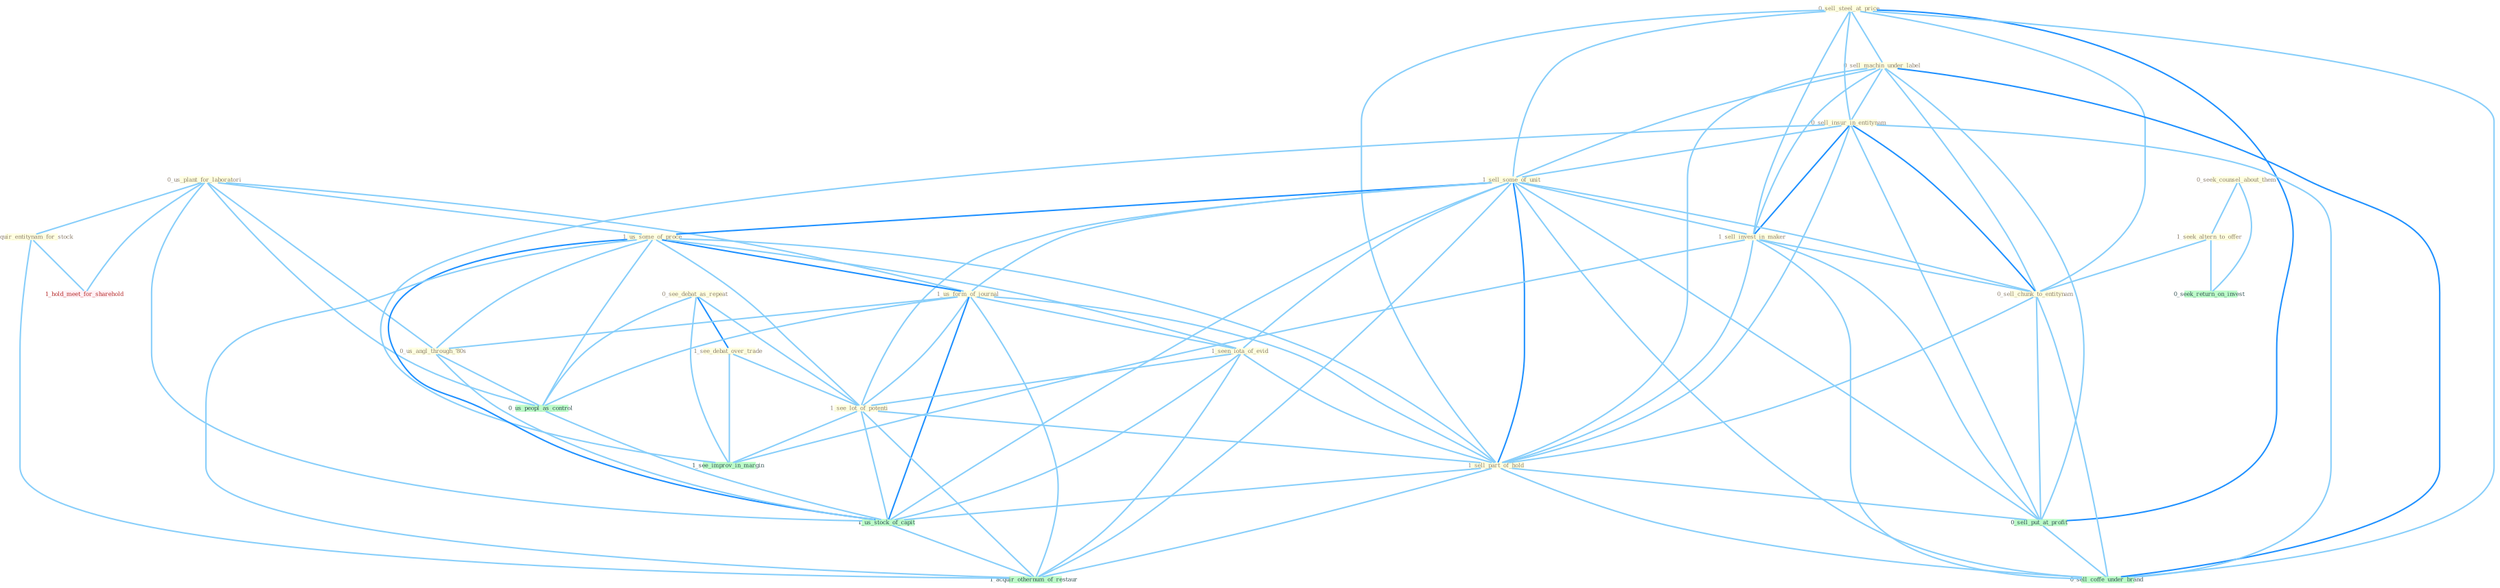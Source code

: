 Graph G{ 
    node
    [shape=polygon,style=filled,width=.5,height=.06,color="#BDFCC9",fixedsize=true,fontsize=4,
    fontcolor="#2f4f4f"];
    {node
    [color="#ffffe0", fontcolor="#8b7d6b"] "0_us_plant_for_laboratori " "0_sell_steel_at_price " "0_seek_counsel_about_them " "0_sell_machin_under_label " "0_sell_insur_in_entitynam " "1_sell_some_of_unit " "0_acquir_entitynam_for_stock " "0_see_debat_as_repeat " "1_us_some_of_proce " "1_see_debat_over_trade " "1_seek_altern_to_offer " "1_us_form_of_journal " "1_seen_iota_of_evid " "1_see_lot_of_potenti " "1_sell_invest_in_maker " "0_us_angl_through_'80s " "0_sell_chunk_to_entitynam " "1_sell_part_of_hold "}
{node [color="#fff0f5", fontcolor="#b22222"] "1_hold_meet_for_sharehold "}
edge [color="#B0E2FF"];

	"0_us_plant_for_laboratori " -- "0_acquir_entitynam_for_stock " [w="1", color="#87cefa" ];
	"0_us_plant_for_laboratori " -- "1_us_some_of_proce " [w="1", color="#87cefa" ];
	"0_us_plant_for_laboratori " -- "1_us_form_of_journal " [w="1", color="#87cefa" ];
	"0_us_plant_for_laboratori " -- "0_us_angl_through_'80s " [w="1", color="#87cefa" ];
	"0_us_plant_for_laboratori " -- "0_us_peopl_as_control " [w="1", color="#87cefa" ];
	"0_us_plant_for_laboratori " -- "1_us_stock_of_capit " [w="1", color="#87cefa" ];
	"0_us_plant_for_laboratori " -- "1_hold_meet_for_sharehold " [w="1", color="#87cefa" ];
	"0_sell_steel_at_price " -- "0_sell_machin_under_label " [w="1", color="#87cefa" ];
	"0_sell_steel_at_price " -- "0_sell_insur_in_entitynam " [w="1", color="#87cefa" ];
	"0_sell_steel_at_price " -- "1_sell_some_of_unit " [w="1", color="#87cefa" ];
	"0_sell_steel_at_price " -- "1_sell_invest_in_maker " [w="1", color="#87cefa" ];
	"0_sell_steel_at_price " -- "0_sell_chunk_to_entitynam " [w="1", color="#87cefa" ];
	"0_sell_steel_at_price " -- "1_sell_part_of_hold " [w="1", color="#87cefa" ];
	"0_sell_steel_at_price " -- "0_sell_put_at_profit " [w="2", color="#1e90ff" , len=0.8];
	"0_sell_steel_at_price " -- "0_sell_coffe_under_brand " [w="1", color="#87cefa" ];
	"0_seek_counsel_about_them " -- "1_seek_altern_to_offer " [w="1", color="#87cefa" ];
	"0_seek_counsel_about_them " -- "0_seek_return_on_invest " [w="1", color="#87cefa" ];
	"0_sell_machin_under_label " -- "0_sell_insur_in_entitynam " [w="1", color="#87cefa" ];
	"0_sell_machin_under_label " -- "1_sell_some_of_unit " [w="1", color="#87cefa" ];
	"0_sell_machin_under_label " -- "1_sell_invest_in_maker " [w="1", color="#87cefa" ];
	"0_sell_machin_under_label " -- "0_sell_chunk_to_entitynam " [w="1", color="#87cefa" ];
	"0_sell_machin_under_label " -- "1_sell_part_of_hold " [w="1", color="#87cefa" ];
	"0_sell_machin_under_label " -- "0_sell_put_at_profit " [w="1", color="#87cefa" ];
	"0_sell_machin_under_label " -- "0_sell_coffe_under_brand " [w="2", color="#1e90ff" , len=0.8];
	"0_sell_insur_in_entitynam " -- "1_sell_some_of_unit " [w="1", color="#87cefa" ];
	"0_sell_insur_in_entitynam " -- "1_sell_invest_in_maker " [w="2", color="#1e90ff" , len=0.8];
	"0_sell_insur_in_entitynam " -- "0_sell_chunk_to_entitynam " [w="2", color="#1e90ff" , len=0.8];
	"0_sell_insur_in_entitynam " -- "1_sell_part_of_hold " [w="1", color="#87cefa" ];
	"0_sell_insur_in_entitynam " -- "0_sell_put_at_profit " [w="1", color="#87cefa" ];
	"0_sell_insur_in_entitynam " -- "1_see_improv_in_margin " [w="1", color="#87cefa" ];
	"0_sell_insur_in_entitynam " -- "0_sell_coffe_under_brand " [w="1", color="#87cefa" ];
	"1_sell_some_of_unit " -- "1_us_some_of_proce " [w="2", color="#1e90ff" , len=0.8];
	"1_sell_some_of_unit " -- "1_us_form_of_journal " [w="1", color="#87cefa" ];
	"1_sell_some_of_unit " -- "1_seen_iota_of_evid " [w="1", color="#87cefa" ];
	"1_sell_some_of_unit " -- "1_see_lot_of_potenti " [w="1", color="#87cefa" ];
	"1_sell_some_of_unit " -- "1_sell_invest_in_maker " [w="1", color="#87cefa" ];
	"1_sell_some_of_unit " -- "0_sell_chunk_to_entitynam " [w="1", color="#87cefa" ];
	"1_sell_some_of_unit " -- "1_sell_part_of_hold " [w="2", color="#1e90ff" , len=0.8];
	"1_sell_some_of_unit " -- "0_sell_put_at_profit " [w="1", color="#87cefa" ];
	"1_sell_some_of_unit " -- "1_us_stock_of_capit " [w="1", color="#87cefa" ];
	"1_sell_some_of_unit " -- "0_sell_coffe_under_brand " [w="1", color="#87cefa" ];
	"1_sell_some_of_unit " -- "1_acquir_othernum_of_restaur " [w="1", color="#87cefa" ];
	"0_acquir_entitynam_for_stock " -- "1_hold_meet_for_sharehold " [w="1", color="#87cefa" ];
	"0_acquir_entitynam_for_stock " -- "1_acquir_othernum_of_restaur " [w="1", color="#87cefa" ];
	"0_see_debat_as_repeat " -- "1_see_debat_over_trade " [w="2", color="#1e90ff" , len=0.8];
	"0_see_debat_as_repeat " -- "1_see_lot_of_potenti " [w="1", color="#87cefa" ];
	"0_see_debat_as_repeat " -- "0_us_peopl_as_control " [w="1", color="#87cefa" ];
	"0_see_debat_as_repeat " -- "1_see_improv_in_margin " [w="1", color="#87cefa" ];
	"1_us_some_of_proce " -- "1_us_form_of_journal " [w="2", color="#1e90ff" , len=0.8];
	"1_us_some_of_proce " -- "1_seen_iota_of_evid " [w="1", color="#87cefa" ];
	"1_us_some_of_proce " -- "1_see_lot_of_potenti " [w="1", color="#87cefa" ];
	"1_us_some_of_proce " -- "0_us_angl_through_'80s " [w="1", color="#87cefa" ];
	"1_us_some_of_proce " -- "1_sell_part_of_hold " [w="1", color="#87cefa" ];
	"1_us_some_of_proce " -- "0_us_peopl_as_control " [w="1", color="#87cefa" ];
	"1_us_some_of_proce " -- "1_us_stock_of_capit " [w="2", color="#1e90ff" , len=0.8];
	"1_us_some_of_proce " -- "1_acquir_othernum_of_restaur " [w="1", color="#87cefa" ];
	"1_see_debat_over_trade " -- "1_see_lot_of_potenti " [w="1", color="#87cefa" ];
	"1_see_debat_over_trade " -- "1_see_improv_in_margin " [w="1", color="#87cefa" ];
	"1_seek_altern_to_offer " -- "0_sell_chunk_to_entitynam " [w="1", color="#87cefa" ];
	"1_seek_altern_to_offer " -- "0_seek_return_on_invest " [w="1", color="#87cefa" ];
	"1_us_form_of_journal " -- "1_seen_iota_of_evid " [w="1", color="#87cefa" ];
	"1_us_form_of_journal " -- "1_see_lot_of_potenti " [w="1", color="#87cefa" ];
	"1_us_form_of_journal " -- "0_us_angl_through_'80s " [w="1", color="#87cefa" ];
	"1_us_form_of_journal " -- "1_sell_part_of_hold " [w="1", color="#87cefa" ];
	"1_us_form_of_journal " -- "0_us_peopl_as_control " [w="1", color="#87cefa" ];
	"1_us_form_of_journal " -- "1_us_stock_of_capit " [w="2", color="#1e90ff" , len=0.8];
	"1_us_form_of_journal " -- "1_acquir_othernum_of_restaur " [w="1", color="#87cefa" ];
	"1_seen_iota_of_evid " -- "1_see_lot_of_potenti " [w="1", color="#87cefa" ];
	"1_seen_iota_of_evid " -- "1_sell_part_of_hold " [w="1", color="#87cefa" ];
	"1_seen_iota_of_evid " -- "1_us_stock_of_capit " [w="1", color="#87cefa" ];
	"1_seen_iota_of_evid " -- "1_acquir_othernum_of_restaur " [w="1", color="#87cefa" ];
	"1_see_lot_of_potenti " -- "1_sell_part_of_hold " [w="1", color="#87cefa" ];
	"1_see_lot_of_potenti " -- "1_us_stock_of_capit " [w="1", color="#87cefa" ];
	"1_see_lot_of_potenti " -- "1_see_improv_in_margin " [w="1", color="#87cefa" ];
	"1_see_lot_of_potenti " -- "1_acquir_othernum_of_restaur " [w="1", color="#87cefa" ];
	"1_sell_invest_in_maker " -- "0_sell_chunk_to_entitynam " [w="1", color="#87cefa" ];
	"1_sell_invest_in_maker " -- "1_sell_part_of_hold " [w="1", color="#87cefa" ];
	"1_sell_invest_in_maker " -- "0_sell_put_at_profit " [w="1", color="#87cefa" ];
	"1_sell_invest_in_maker " -- "1_see_improv_in_margin " [w="1", color="#87cefa" ];
	"1_sell_invest_in_maker " -- "0_sell_coffe_under_brand " [w="1", color="#87cefa" ];
	"0_us_angl_through_'80s " -- "0_us_peopl_as_control " [w="1", color="#87cefa" ];
	"0_us_angl_through_'80s " -- "1_us_stock_of_capit " [w="1", color="#87cefa" ];
	"0_sell_chunk_to_entitynam " -- "1_sell_part_of_hold " [w="1", color="#87cefa" ];
	"0_sell_chunk_to_entitynam " -- "0_sell_put_at_profit " [w="1", color="#87cefa" ];
	"0_sell_chunk_to_entitynam " -- "0_sell_coffe_under_brand " [w="1", color="#87cefa" ];
	"1_sell_part_of_hold " -- "0_sell_put_at_profit " [w="1", color="#87cefa" ];
	"1_sell_part_of_hold " -- "1_us_stock_of_capit " [w="1", color="#87cefa" ];
	"1_sell_part_of_hold " -- "0_sell_coffe_under_brand " [w="1", color="#87cefa" ];
	"1_sell_part_of_hold " -- "1_acquir_othernum_of_restaur " [w="1", color="#87cefa" ];
	"0_us_peopl_as_control " -- "1_us_stock_of_capit " [w="1", color="#87cefa" ];
	"0_sell_put_at_profit " -- "0_sell_coffe_under_brand " [w="1", color="#87cefa" ];
	"1_us_stock_of_capit " -- "1_acquir_othernum_of_restaur " [w="1", color="#87cefa" ];
}